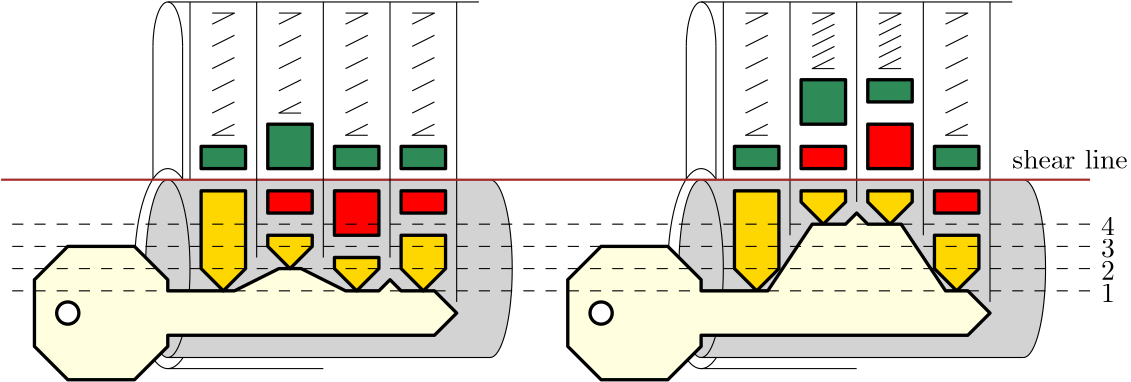 <?xml version="1.0"?>
<!DOCTYPE ipe SYSTEM "ipe.dtd">
<ipe version="70107" creator="Ipe 7.2.5">
<info created="D:20160811210508" modified="D:20160811224015"/>
<ipestyle name="basic">
<symbol name="arrow/arc(spx)">
<path stroke="sym-stroke" fill="sym-stroke" pen="sym-pen">
0 0 m
-1 0.333 l
-1 -0.333 l
h
</path>
</symbol>
<symbol name="arrow/farc(spx)">
<path stroke="sym-stroke" fill="white" pen="sym-pen">
0 0 m
-1 0.333 l
-1 -0.333 l
h
</path>
</symbol>
<symbol name="arrow/ptarc(spx)">
<path stroke="sym-stroke" fill="sym-stroke" pen="sym-pen">
0 0 m
-1 0.333 l
-0.8 0 l
-1 -0.333 l
h
</path>
</symbol>
<symbol name="arrow/fptarc(spx)">
<path stroke="sym-stroke" fill="white" pen="sym-pen">
0 0 m
-1 0.333 l
-0.8 0 l
-1 -0.333 l
h
</path>
</symbol>
<symbol name="mark/circle(sx)" transformations="translations">
<path fill="sym-stroke">
0.6 0 0 0.6 0 0 e
0.4 0 0 0.4 0 0 e
</path>
</symbol>
<symbol name="mark/disk(sx)" transformations="translations">
<path fill="sym-stroke">
0.6 0 0 0.6 0 0 e
</path>
</symbol>
<symbol name="mark/fdisk(sfx)" transformations="translations">
<group>
<path fill="sym-fill">
0.5 0 0 0.5 0 0 e
</path>
<path fill="sym-stroke" fillrule="eofill">
0.6 0 0 0.6 0 0 e
0.4 0 0 0.4 0 0 e
</path>
</group>
</symbol>
<symbol name="mark/box(sx)" transformations="translations">
<path fill="sym-stroke" fillrule="eofill">
-0.6 -0.6 m
0.6 -0.6 l
0.6 0.6 l
-0.6 0.6 l
h
-0.4 -0.4 m
0.4 -0.4 l
0.4 0.4 l
-0.4 0.4 l
h
</path>
</symbol>
<symbol name="mark/square(sx)" transformations="translations">
<path fill="sym-stroke">
-0.6 -0.6 m
0.6 -0.6 l
0.6 0.6 l
-0.6 0.6 l
h
</path>
</symbol>
<symbol name="mark/fsquare(sfx)" transformations="translations">
<group>
<path fill="sym-fill">
-0.5 -0.5 m
0.5 -0.5 l
0.5 0.5 l
-0.5 0.5 l
h
</path>
<path fill="sym-stroke" fillrule="eofill">
-0.6 -0.6 m
0.6 -0.6 l
0.6 0.6 l
-0.6 0.6 l
h
-0.4 -0.4 m
0.4 -0.4 l
0.4 0.4 l
-0.4 0.4 l
h
</path>
</group>
</symbol>
<symbol name="mark/cross(sx)" transformations="translations">
<group>
<path fill="sym-stroke">
-0.43 -0.57 m
0.57 0.43 l
0.43 0.57 l
-0.57 -0.43 l
h
</path>
<path fill="sym-stroke">
-0.43 0.57 m
0.57 -0.43 l
0.43 -0.57 l
-0.57 0.43 l
h
</path>
</group>
</symbol>
<symbol name="arrow/fnormal(spx)">
<path stroke="sym-stroke" fill="white" pen="sym-pen">
0 0 m
-1 0.333 l
-1 -0.333 l
h
</path>
</symbol>
<symbol name="arrow/pointed(spx)">
<path stroke="sym-stroke" fill="sym-stroke" pen="sym-pen">
0 0 m
-1 0.333 l
-0.8 0 l
-1 -0.333 l
h
</path>
</symbol>
<symbol name="arrow/fpointed(spx)">
<path stroke="sym-stroke" fill="white" pen="sym-pen">
0 0 m
-1 0.333 l
-0.8 0 l
-1 -0.333 l
h
</path>
</symbol>
<symbol name="arrow/linear(spx)">
<path stroke="sym-stroke" pen="sym-pen">
-1 0.333 m
0 0 l
-1 -0.333 l
</path>
</symbol>
<symbol name="arrow/fdouble(spx)">
<path stroke="sym-stroke" fill="white" pen="sym-pen">
0 0 m
-1 0.333 l
-1 -0.333 l
h
-1 0 m
-2 0.333 l
-2 -0.333 l
h
</path>
</symbol>
<symbol name="arrow/double(spx)">
<path stroke="sym-stroke" fill="sym-stroke" pen="sym-pen">
0 0 m
-1 0.333 l
-1 -0.333 l
h
-1 0 m
-2 0.333 l
-2 -0.333 l
h
</path>
</symbol>
<pen name="heavier" value="0.8"/>
<pen name="fat" value="1.2"/>
<pen name="ultrafat" value="2"/>
<symbolsize name="large" value="5"/>
<symbolsize name="small" value="2"/>
<symbolsize name="tiny" value="1.1"/>
<arrowsize name="large" value="10"/>
<arrowsize name="small" value="5"/>
<arrowsize name="tiny" value="3"/>
<color name="red" value="1 0 0"/>
<color name="green" value="0 1 0"/>
<color name="blue" value="0 0 1"/>
<color name="yellow" value="1 1 0"/>
<color name="orange" value="1 0.647 0"/>
<color name="gold" value="1 0.843 0"/>
<color name="purple" value="0.627 0.125 0.941"/>
<color name="gray" value="0.745"/>
<color name="brown" value="0.647 0.165 0.165"/>
<color name="navy" value="0 0 0.502"/>
<color name="pink" value="1 0.753 0.796"/>
<color name="seagreen" value="0.18 0.545 0.341"/>
<color name="turquoise" value="0.251 0.878 0.816"/>
<color name="violet" value="0.933 0.51 0.933"/>
<color name="darkblue" value="0 0 0.545"/>
<color name="darkcyan" value="0 0.545 0.545"/>
<color name="darkgray" value="0.663"/>
<color name="darkgreen" value="0 0.392 0"/>
<color name="darkmagenta" value="0.545 0 0.545"/>
<color name="darkorange" value="1 0.549 0"/>
<color name="darkred" value="0.545 0 0"/>
<color name="lightblue" value="0.678 0.847 0.902"/>
<color name="lightcyan" value="0.878 1 1"/>
<color name="lightgray" value="0.827"/>
<color name="lightgreen" value="0.565 0.933 0.565"/>
<color name="lightyellow" value="1 1 0.878"/>
<dashstyle name="dashed" value="[4] 0"/>
<dashstyle name="dotted" value="[1 3] 0"/>
<dashstyle name="dash dotted" value="[4 2 1 2] 0"/>
<dashstyle name="dash dot dotted" value="[4 2 1 2 1 2] 0"/>
<textsize name="large" value="\large"/>
<textsize name="Large" value="\Large"/>
<textsize name="LARGE" value="\LARGE"/>
<textsize name="huge" value="\huge"/>
<textsize name="Huge" value="\Huge"/>
<textsize name="small" value="\small"/>
<textsize name="footnote" value="\footnotesize"/>
<textsize name="tiny" value="\tiny"/>
<textstyle name="center" begin="\begin{center}" end="\end{center}"/>
<textstyle name="itemize" begin="\begin{itemize}" end="\end{itemize}"/>
<textstyle name="item" begin="\begin{itemize}\item{}" end="\end{itemize}"/>
<gridsize name="4 pts" value="4"/>
<gridsize name="8 pts (~3 mm)" value="8"/>
<gridsize name="16 pts (~6 mm)" value="16"/>
<gridsize name="32 pts (~12 mm)" value="32"/>
<gridsize name="10 pts (~3.5 mm)" value="10"/>
<gridsize name="20 pts (~7 mm)" value="20"/>
<gridsize name="14 pts (~5 mm)" value="14"/>
<gridsize name="28 pts (~10 mm)" value="28"/>
<gridsize name="56 pts (~20 mm)" value="56"/>
<anglesize name="90 deg" value="90"/>
<anglesize name="60 deg" value="60"/>
<anglesize name="45 deg" value="45"/>
<anglesize name="30 deg" value="30"/>
<anglesize name="22.5 deg" value="22.5"/>
<opacity name="10%" value="0.1"/>
<opacity name="30%" value="0.3"/>
<opacity name="50%" value="0.5"/>
<opacity name="75%" value="0.75"/>
<tiling name="falling" angle="-60" step="4" width="1"/>
<tiling name="rising" angle="30" step="4" width="1"/>
</ipestyle>
<page>
<layer name="Pins"/>
<layer name="Labels"/>
<layer name="Shear_line"/>
<layer name="Springs"/>
<layer name="Keys"/>
<layer name="Locks"/>
<view layers="Pins Labels Shear_line Springs Keys Locks" active="Locks"/>
<path layer="Locks" fill="white">
308 584 m
308 452 l
416 452 l
416 584 l
h
</path>
<path fill="white">
116 584 m
116 452 l
224 452 l
224 584 l
h
</path>
<path matrix="0.333333 0 0 1 -49.333 0" fill="white">
480 568 m
480 512 l
512 512 l
512 568 l
h
</path>
<path matrix="0.333333 0 0 1 14.667 0" stroke="black" fill="white">
288 568 m
16 0 0 -16 304 568 320 568 a
</path>
<path matrix="0.333333 0 0 1 14.667 0" stroke="black" fill="white">
288 568 m
288 512 l
</path>
<path matrix="0.333333 0 0 1 14.667 0" stroke="black" fill="white">
320 568 m
320 512 l
</path>
<path matrix="0.285714 0 0 1.14286 106.286 -74.2857" stroke="black" fill="lightgray">
28 0 0 28 440 492 e
</path>
<path matrix="0.333333 0 0 1 -54.667 0" stroke="black" fill="white">
36 0 0 36 512 488 e
</path>
<path matrix="1 0 0 1 -192 0" fill="lightgray">
308 456 m
308 520 l
424 520 l
424 456 l
h
</path>
<path matrix="0.285714 0 0 1.14286 -9.714 -74.2857" stroke="black" fill="lightgray">
28 0 0 28 440 492 e
</path>
<path matrix="1 0 0 1 -192 0" stroke="black">
424 456 m
308 456 l
</path>
<path matrix="1 0 0 1 -192 0" stroke="black">
412 584 m
412 476 l
</path>
<path matrix="1 0 0 1 -192 0" stroke="black">
308 584 m
420 584 l
</path>
<path matrix="1 0 0 1 -192 0" stroke="black">
308 452 m
364 452 l
</path>
<path matrix="1 0 0 1 -192 0" stroke="black">
316 584 m
316 520 l
</path>
<path matrix="0.333333 0 0 1 142.667 0" fill="white">
480 568 m
480 512 l
512 512 l
512 568 l
h
</path>
<path matrix="0.333333 0 0 1 206.667 0" stroke="black" fill="white">
288 568 m
16 0 0 -16 304 568 320 568 a
</path>
<path matrix="0.333333 0 0 1 206.667 0" stroke="black" fill="white">
288 568 m
288 512 l
</path>
<path matrix="0.333333 0 0 1 206.667 0" stroke="black" fill="white">
320 568 m
320 512 l
</path>
<path matrix="0.285714 0 0 1.14286 298.286 -74.2857" stroke="black" fill="lightgray">
28 0 0 28 440 492 e
</path>
<path matrix="0.333333 0 0 1 137.333 0" stroke="black" fill="white">
36 0 0 36 512 488 e
</path>
<path fill="lightgray">
308 456 m
308 520 l
424 520 l
424 456 l
h
</path>
<path matrix="0.285714 0 0 1.14286 182.286 -74.2857" stroke="black" fill="lightgray">
28 0 0 28 440 492 e
</path>
<path layer="Keys" matrix="1 0 0 1 -16 0" stroke="black" fill="lightyellow" pen="fat">
132 480 m
156 480 l
172 488 l
180 488 l
196 480 l
208 480 l
212 484 l
216 480 l
228 480 l
236 472 l
228 464 l
132 464 l
132 460 l
120 448 l
96 448 l
84 460 l
84 484 l
96 496 l
120 496 l
132 484 l
132 480 l
156 480 l
</path>
<text layer="Labels" matrix="1 0 0 1 100 -12" transformations="translations" pos="352 488" stroke="black" type="label" width="4.981" height="6.42" depth="0" valign="baseline">1</text>
<text matrix="1 0 0 1 100 -4" transformations="translations" pos="352 488" stroke="black" type="label" width="4.981" height="6.42" depth="0" valign="baseline">2</text>
<text matrix="1 0 0 1 100 -4" transformations="translations" pos="352 496" stroke="black" type="label" width="4.981" height="6.42" depth="0" valign="baseline">3</text>
<text matrix="1 0 0 1 100 -4" transformations="translations" pos="352 504" stroke="black" type="label" width="4.981" height="6.42" depth="0" valign="baseline">4</text>
<path layer="Pins" matrix="1 0 0 1 80 -16" stroke="black" fill="gold" pen="fat">
272 520 m
264 528 l
264 532 l
280 532 l
280 528 l
272 520 l
264 528 l
</path>
<path matrix="1 0 0 1 80 40" stroke="black" fill="red" pen="fat">
264 484 m
264 492 l
280 492 l
280 484 l
h
</path>
<path matrix="1 0 0 1 80 24" stroke="black" fill="gold" pen="fat">
288 492 m
288 488 l
296 480 l
304 488 l
304 492 l
288 492 l
288 488 l
</path>
<path matrix="1 0 0 1 80 24" stroke="black" fill="red" pen="fat">
288 500 m
288 516 l
304 516 l
304 500 l
h
</path>
<path matrix="1 0 0 1 80 0" stroke="black" fill="gold" pen="fat">
312 500 m
312 488 l
320 480 l
328 488 l
328 500 l
312 500 l
312 488 l
</path>
<path matrix="1 0 0 1 80 0" stroke="black" fill="red" pen="fat">
312 508 m
312 516 l
328 516 l
328 508 l
h
</path>
<path matrix="1 0 0 1 80 -8" stroke="black" fill="white" pen="fat">
304 512 m
304 512 l
304 512 l
304 512 l
h
</path>
<path layer="Springs" matrix="1 0 0 1 200 -156" stroke="black">
196 736 m
204 736 l
196 732 l
</path>
<path matrix="1 0 0 1 200 -156" stroke="black">
196 724 m
204 728 l
</path>
<path matrix="1 0 0 1 200 -160" stroke="black">
196 720 m
204 724 l
</path>
<path matrix="1 0 0 1 200 -180" stroke="black">
204 720 m
196 716 l
204 716 l
</path>
<path matrix="1 0 0 1 80 4" stroke="black" fill="white">
324 552 m
316 548 l
</path>
<path matrix="1 0 0 1 80 4" stroke="black" fill="white">
324 544 m
316 540 l
</path>
<path layer="Pins" matrix="1 0 0 1 80 32" stroke="black" fill="seagreen" pen="fat">
288 516 m
288 524 l
304 524 l
304 516 l
h
</path>
<path matrix="1 0 0 1 80 8" stroke="black" fill="seagreen" pen="fat">
312 524 m
312 516 l
328 516 l
328 524 l
h
</path>
<path matrix="1 0 0 1 80 32" stroke="black" fill="seagreen" pen="fat">
280 524 m
280 508 l
264 508 l
264 524 l
h
</path>
<path matrix="1 0 0 1 80 8" stroke="black" fill="seagreen" pen="fat">
256 516 m
256 524 l
240 524 l
240 516 l
h
</path>
<path layer="Springs" matrix="1 0 0 1 176 -156" stroke="black">
196 736 m
204 736 l
196 732 l
</path>
<path matrix="1 0 0 1 176 -156" stroke="black">
196 728 m
204 732 l
</path>
<path matrix="1 0 0 1 176 -156" stroke="black">
196 724 m
204 728 l
</path>
<path matrix="1 0 0 1 176 -156" stroke="black">
196 720 m
204 724 l
</path>
<path matrix="1 0 0 1 176 -156" stroke="black">
204 720 m
196 716 l
204 716 l
</path>
<path layer="Pins" matrix="1 0 0 1 80 8" stroke="black" fill="gold" pen="fat">
256 508 m
240 508 l
240 480 l
248 472 l
256 480 l
256 508 l
240 508 l
</path>
<path layer="Keys" stroke="black" fill="lightyellow" pen="fat">
308 480 m
332 480 l
348 504 l
356 504 l
360 504 l
364 508 l
368 504 l
380 504 l
396 480 l
404 480 l
412 472 l
404 464 l
308 464 l
308 460 l
296 448 l
272 448 l
260 460 l
260 484 l
272 496 l
296 496 l
308 484 l
308 480 l
332 480 l
</path>
<path layer="Springs" matrix="1 0 0 1 152 -156" stroke="black">
196 736 m
204 736 l
196 732 l
</path>
<path matrix="1 0 0 1 152 -156" stroke="black">
196 728 m
204 732 l
</path>
<path matrix="1 0 0 1 152 -156" stroke="black">
196 724 m
204 728 l
</path>
<path matrix="1 0 0 1 152 -156" stroke="black">
196 720 m
204 724 l
</path>
<path matrix="1 0 0 1 152 -156" stroke="black">
204 720 m
196 716 l
204 716 l
</path>
<path matrix="1 0 0 1 128 -156" stroke="black">
196 736 m
204 736 l
196 732 l
</path>
<path matrix="1 0 0 1 128 -160" stroke="black">
196 728 m
204 732 l
</path>
<path matrix="1 0 0 1 128 -164" stroke="black">
196 724 m
204 728 l
</path>
<path matrix="1 0 0 1 128 -168" stroke="black">
196 720 m
204 724 l
</path>
<path matrix="1 0 0 1 128 -180" stroke="black">
204 720 m
196 716 l
204 716 l
</path>
<path matrix="1 0 0 1 80 -4" stroke="black" fill="lightyellow">
244 548 m
252 552 l
</path>
<path layer="Pins" matrix="1 0 0 1 -112 -32" stroke="black" fill="gold" pen="fat">
272 520 m
264 528 l
264 532 l
280 532 l
280 528 l
272 520 l
264 528 l
</path>
<path matrix="1 0 0 1 -112 24" stroke="black" fill="red" pen="fat">
264 484 m
264 492 l
280 492 l
280 484 l
h
</path>
<path matrix="1 0 0 1 -112 0" stroke="black" fill="gold" pen="fat">
288 492 m
288 488 l
296 480 l
304 488 l
304 492 l
288 492 l
288 488 l
</path>
<path matrix="1 0 0 1 -112 0" stroke="black" fill="red" pen="fat">
288 500 m
288 516 l
304 516 l
304 500 l
h
</path>
<path matrix="1 0 0 1 -112 0" stroke="black" fill="gold" pen="fat">
312 500 m
312 488 l
320 480 l
328 488 l
328 500 l
312 500 l
312 488 l
</path>
<path matrix="1 0 0 1 -112 0" stroke="black" fill="red" pen="fat">
312 508 m
312 516 l
328 516 l
328 508 l
h
</path>
<path matrix="1 0 0 1 -112 8" stroke="black" fill="seagreen" pen="fat">
288 516 m
288 524 l
304 524 l
304 516 l
h
</path>
<path matrix="1 0 0 1 -112 8" stroke="black" fill="seagreen" pen="fat">
312 524 m
312 516 l
328 516 l
328 524 l
h
</path>
<path matrix="1 0 0 1 -112 16" stroke="black" fill="seagreen" pen="fat">
280 524 m
280 508 l
264 508 l
264 524 l
h
</path>
<path matrix="1 0 0 1 -112 8" stroke="black" fill="seagreen" pen="fat">
256 516 m
256 524 l
240 524 l
240 516 l
h
</path>
<path matrix="1 0 0 1 -112 8" stroke="black" fill="gold" pen="fat">
256 508 m
240 508 l
240 480 l
248 472 l
256 480 l
256 508 l
240 508 l
</path>
<path layer="Springs" matrix="1 0 0 1 8 -156" stroke="black">
196 736 m
204 736 l
196 732 l
</path>
<path matrix="1 0 0 1 8 -156" stroke="black">
196 724 m
204 728 l
</path>
<path matrix="1 0 0 1 8 -160" stroke="black">
196 720 m
204 724 l
</path>
<path matrix="1 0 0 1 8 -180" stroke="black">
204 720 m
196 716 l
204 716 l
</path>
<path matrix="1 0 0 1 -112 4" stroke="black" fill="white">
324 552 m
316 548 l
</path>
<path matrix="1 0 0 1 -112 4" stroke="black" fill="white">
324 544 m
316 540 l
</path>
<path matrix="1 0 0 1 -16 -156" stroke="black">
196 736 m
204 736 l
196 732 l
</path>
<path matrix="1 0 0 1 -16 -168" stroke="black">
196 728 m
204 732 l
</path>
<path matrix="1 0 0 1 -16 -172" stroke="black">
196 724 m
204 728 l
</path>
<path matrix="1 0 0 1 -16 -176" stroke="black">
196 720 m
204 724 l
</path>
<path matrix="1 0 0 1 -16 -180" stroke="black">
204 720 m
196 716 l
204 716 l
</path>
<path matrix="1 0 0 1 -40 -156" stroke="black">
196 736 m
204 736 l
196 732 l
</path>
<path matrix="1 0 0 1 -40 -160" stroke="black">
196 728 m
204 732 l
</path>
<path matrix="1 0 0 1 -40 -164" stroke="black">
196 724 m
204 728 l
</path>
<path matrix="1 0 0 1 -40 -168" stroke="black">
196 720 m
204 724 l
</path>
<path matrix="1 0 0 1 -40 -172" stroke="black">
204 720 m
196 716 l
204 716 l
</path>
<path matrix="1 0 0 1 -64 -156" stroke="black">
196 736 m
204 736 l
196 732 l
</path>
<path matrix="1 0 0 1 -64 -160" stroke="black">
196 728 m
204 732 l
</path>
<path matrix="1 0 0 1 -64 -164" stroke="black">
196 724 m
204 728 l
</path>
<path matrix="1 0 0 1 -64 -168" stroke="black">
196 720 m
204 724 l
</path>
<path matrix="1 0 0 1 -64 -180" stroke="black">
204 720 m
196 716 l
204 716 l
</path>
<path matrix="1 0 0 1 -112 -4" stroke="black" fill="lightyellow">
244 548 m
252 552 l
</path>
<path matrix="1 0 0 1 16 0" stroke="black" fill="lightyellow">
172 572 m
164 568 l
</path>
<path layer="Keys" matrix="1 0 0 1 -4 0" stroke="black" fill="white" pen="fat">
4 0 0 4 276 472 e
</path>
<path layer="Locks" stroke="black">
424 456 m
308 456 l
</path>
<path stroke="black">
364 584 m
364 512 l
</path>
<path stroke="black">
388 584 m
388 500 l
</path>
<path stroke="black">
340 500 m
340 584 l
</path>
<path stroke="black">
412 584 m
412 476 l
</path>
<path stroke="black">
308 584 m
420 584 l
</path>
<path stroke="black">
308 452 m
364 452 l
</path>
<text layer="Labels" matrix="1 0 0 1 -44 8" transformations="translations" pos="464 516" stroke="black" type="label" width="41.594" height="6.918" depth="0" valign="baseline">shear line</text>
<path layer="Locks" stroke="black">
316 584 m
316 520 l
</path>
<path layer="Keys" matrix="1 0 0 1 -196 0" stroke="black" fill="white" pen="fat">
4 0 0 4 276 472 e
</path>
<path layer="Labels" matrix="1.02083 0 0 1 -9.33333 0" stroke="black" dash="dashed">
448 480 m
64 480 l
</path>
<path matrix="1.02083 0 0 1 -9.33333 0" stroke="black" dash="dashed">
448 488 m
64 488 l
</path>
<path matrix="1.02083 0 0 1 -9.33333 0" stroke="black" dash="dashed">
448 496 m
64 496 l
</path>
<path matrix="1.02083 0 0 1 -9.33333 0" stroke="black" dash="dashed">
448 504 m
64 504 l
</path>
<path layer="Locks" stroke="black">
116 520 m
232 520 l
</path>
<path stroke="black">
308 520 m
424 520 l
</path>
<path layer="Labels" matrix="1.02083 0 0 1 -9.33333 0" stroke="brown" pen="heavier">
448 520 m
64 520 l
</path>
<path layer="Locks" stroke="black">
148 584 m
148 492 l
</path>
<path stroke="black">
172 584 m
172 492 l
</path>
<path stroke="black">
196 584 m
196 492 l
</path>
</page>
</ipe>
